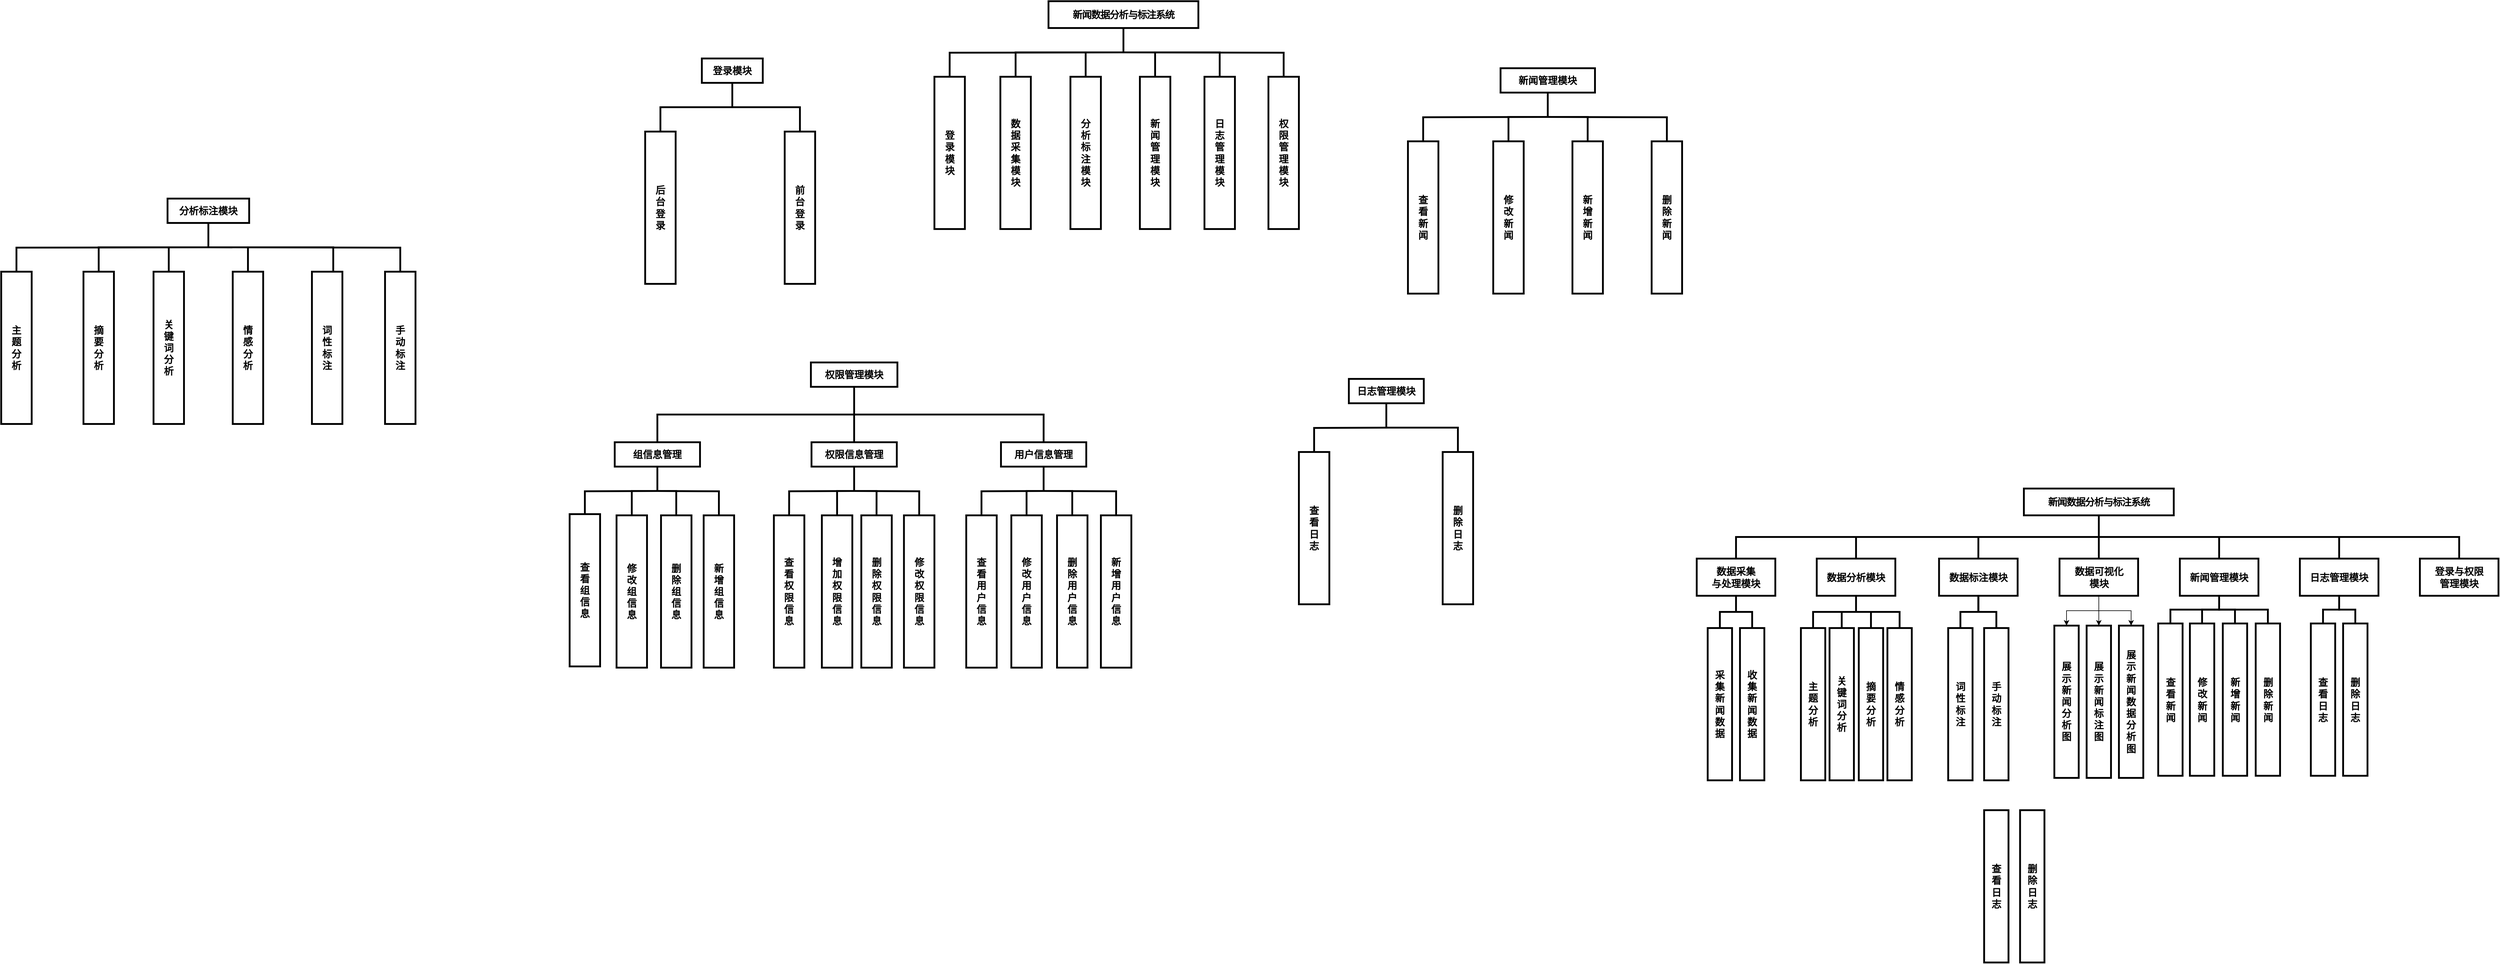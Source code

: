 <mxfile version="26.2.15">
  <diagram name="第 1 页" id="wNZx7SyFyyRfFWTo70jK">
    <mxGraphModel dx="1888" dy="198" grid="0" gridSize="10" guides="1" tooltips="1" connect="1" arrows="1" fold="1" page="0" pageScale="1" pageWidth="827" pageHeight="1169" math="0" shadow="0">
      <root>
        <mxCell id="0" />
        <mxCell id="1" parent="0" />
        <mxCell id="DOAJAbYyy1WLWtL5gkmH-6" style="edgeStyle=orthogonalEdgeStyle;rounded=0;orthogonalLoop=1;jettySize=auto;html=1;entryX=0.5;entryY=0;entryDx=0;entryDy=0;strokeWidth=3;fontSize=16;fontStyle=1;endArrow=none;startFill=0;" parent="1" target="DOAJAbYyy1WLWtL5gkmH-3" edge="1">
          <mxGeometry relative="1" as="geometry">
            <mxPoint x="440" y="250" as="sourcePoint" />
          </mxGeometry>
        </mxCell>
        <mxCell id="DOAJAbYyy1WLWtL5gkmH-7" style="edgeStyle=orthogonalEdgeStyle;rounded=0;orthogonalLoop=1;jettySize=auto;html=1;entryX=0.5;entryY=0;entryDx=0;entryDy=0;strokeWidth=3;fontSize=16;fontStyle=1;endArrow=none;startFill=0;" parent="1" source="DOAJAbYyy1WLWtL5gkmH-1" target="DOAJAbYyy1WLWtL5gkmH-2" edge="1">
          <mxGeometry relative="1" as="geometry" />
        </mxCell>
        <mxCell id="DOAJAbYyy1WLWtL5gkmH-9" style="edgeStyle=orthogonalEdgeStyle;rounded=0;orthogonalLoop=1;jettySize=auto;html=1;entryX=0.5;entryY=0;entryDx=0;entryDy=0;strokeWidth=3;fontSize=16;fontStyle=1;endArrow=none;startFill=0;" parent="1" target="DOAJAbYyy1WLWtL5gkmH-5" edge="1">
          <mxGeometry relative="1" as="geometry">
            <mxPoint x="440" y="250" as="sourcePoint" />
          </mxGeometry>
        </mxCell>
        <mxCell id="2Rs48mxPkC5bB08ID7a5-3" style="edgeStyle=orthogonalEdgeStyle;rounded=0;orthogonalLoop=1;jettySize=auto;html=1;exitX=0.5;exitY=1;exitDx=0;exitDy=0;strokeWidth=3;fontSize=16;fontStyle=1;endArrow=none;startFill=0;" parent="1" source="DOAJAbYyy1WLWtL5gkmH-1" target="2Rs48mxPkC5bB08ID7a5-1" edge="1">
          <mxGeometry relative="1" as="geometry" />
        </mxCell>
        <mxCell id="2Rs48mxPkC5bB08ID7a5-4" style="edgeStyle=orthogonalEdgeStyle;rounded=0;orthogonalLoop=1;jettySize=auto;html=1;entryX=0.5;entryY=0;entryDx=0;entryDy=0;exitX=0.5;exitY=1;exitDx=0;exitDy=0;strokeWidth=3;fontSize=16;fontStyle=1;endArrow=none;startFill=0;" parent="1" source="DOAJAbYyy1WLWtL5gkmH-1" target="DOAJAbYyy1WLWtL5gkmH-4" edge="1">
          <mxGeometry relative="1" as="geometry" />
        </mxCell>
        <mxCell id="2Rs48mxPkC5bB08ID7a5-6" style="edgeStyle=orthogonalEdgeStyle;rounded=0;orthogonalLoop=1;jettySize=auto;html=1;entryX=0.5;entryY=0;entryDx=0;entryDy=0;strokeWidth=3;fontSize=16;fontStyle=1;endArrow=none;startFill=0;" parent="1" source="DOAJAbYyy1WLWtL5gkmH-1" target="2Rs48mxPkC5bB08ID7a5-5" edge="1">
          <mxGeometry relative="1" as="geometry" />
        </mxCell>
        <mxCell id="DOAJAbYyy1WLWtL5gkmH-1" value="&lt;span lang=&quot;ZH-CN&quot; style=&quot;text-align: start; line-height: 24px; font-family: SimHei; letter-spacing: -0.65pt;&quot;&gt;&lt;font&gt;新闻数据分析与标注系统&lt;/font&gt;&lt;/span&gt;&lt;span style=&quot;text-align: start;&quot;&gt;&lt;/span&gt;" style="whiteSpace=wrap;html=1;align=center;strokeWidth=3;fontSize=16;fontStyle=1" parent="1" vertex="1">
          <mxGeometry x="319" y="166" width="246" height="44" as="geometry" />
        </mxCell>
        <mxCell id="DOAJAbYyy1WLWtL5gkmH-2" value="&lt;div&gt;分&lt;/div&gt;&lt;div&gt;析&lt;/div&gt;&lt;div&gt;标&lt;/div&gt;&lt;div&gt;注&lt;/div&gt;&lt;div&gt;模&lt;/div&gt;&lt;div&gt;块&lt;/div&gt;" style="whiteSpace=wrap;html=1;align=center;strokeWidth=3;fontSize=16;fontStyle=1" parent="1" vertex="1">
          <mxGeometry x="355" y="290" width="50" height="250" as="geometry" />
        </mxCell>
        <mxCell id="DOAJAbYyy1WLWtL5gkmH-3" value="&lt;div&gt;&lt;span style=&quot;background-color: transparent; color: light-dark(rgb(0, 0, 0), rgb(255, 255, 255));&quot;&gt;登&lt;/span&gt;&lt;/div&gt;&lt;div&gt;录&lt;/div&gt;&lt;div&gt;&lt;span style=&quot;background-color: transparent; color: light-dark(rgb(0, 0, 0), rgb(255, 255, 255));&quot;&gt;模&lt;/span&gt;&lt;/div&gt;&lt;div&gt;&lt;span style=&quot;background-color: transparent; color: light-dark(rgb(0, 0, 0), rgb(255, 255, 255));&quot;&gt;块&lt;/span&gt;&lt;/div&gt;" style="whiteSpace=wrap;html=1;align=center;strokeWidth=3;fontSize=16;fontStyle=1" parent="1" vertex="1">
          <mxGeometry x="131.75" y="290" width="50" height="250" as="geometry" />
        </mxCell>
        <mxCell id="DOAJAbYyy1WLWtL5gkmH-4" value="日&lt;div&gt;志&lt;/div&gt;&lt;div&gt;管&lt;/div&gt;&lt;div&gt;理&lt;/div&gt;&lt;div&gt;模&lt;/div&gt;&lt;div&gt;块&lt;/div&gt;" style="whiteSpace=wrap;html=1;align=center;strokeWidth=3;fontSize=16;fontStyle=1" parent="1" vertex="1">
          <mxGeometry x="575" y="290" width="50" height="250" as="geometry" />
        </mxCell>
        <mxCell id="DOAJAbYyy1WLWtL5gkmH-5" value="权&lt;div&gt;限&lt;/div&gt;&lt;div&gt;&lt;span style=&quot;background-color: transparent; color: light-dark(rgb(0, 0, 0), rgb(255, 255, 255));&quot;&gt;管&lt;/span&gt;&lt;/div&gt;&lt;div&gt;&lt;span style=&quot;background-color: transparent; color: light-dark(rgb(0, 0, 0), rgb(255, 255, 255));&quot;&gt;理&lt;/span&gt;&lt;/div&gt;&lt;div&gt;&lt;span style=&quot;background-color: transparent; color: light-dark(rgb(0, 0, 0), rgb(255, 255, 255));&quot;&gt;模&lt;/span&gt;&lt;/div&gt;&lt;div&gt;&lt;span style=&quot;background-color: transparent; color: light-dark(rgb(0, 0, 0), rgb(255, 255, 255));&quot;&gt;块&lt;/span&gt;&lt;/div&gt;" style="whiteSpace=wrap;html=1;align=center;strokeWidth=3;fontSize=16;fontStyle=1" parent="1" vertex="1">
          <mxGeometry x="680" y="290" width="50" height="250" as="geometry" />
        </mxCell>
        <mxCell id="DOAJAbYyy1WLWtL5gkmH-11" style="edgeStyle=orthogonalEdgeStyle;rounded=0;orthogonalLoop=1;jettySize=auto;html=1;entryX=0.5;entryY=0;entryDx=0;entryDy=0;strokeWidth=3;fontSize=16;fontStyle=1;endArrow=none;startFill=0;exitX=0.5;exitY=1;exitDx=0;exitDy=0;" parent="1" source="DOAJAbYyy1WLWtL5gkmH-14" target="DOAJAbYyy1WLWtL5gkmH-15" edge="1">
          <mxGeometry relative="1" as="geometry" />
        </mxCell>
        <mxCell id="DOAJAbYyy1WLWtL5gkmH-12" style="edgeStyle=orthogonalEdgeStyle;rounded=0;orthogonalLoop=1;jettySize=auto;html=1;entryX=0.5;entryY=0;entryDx=0;entryDy=0;strokeWidth=3;fontSize=16;fontStyle=1;endArrow=none;startFill=0;exitX=0.5;exitY=1;exitDx=0;exitDy=0;" parent="1" source="DOAJAbYyy1WLWtL5gkmH-14" target="DOAJAbYyy1WLWtL5gkmH-17" edge="1">
          <mxGeometry relative="1" as="geometry" />
        </mxCell>
        <mxCell id="DOAJAbYyy1WLWtL5gkmH-14" value="登录模块" style="whiteSpace=wrap;html=1;align=center;strokeWidth=3;fontSize=16;fontStyle=1" parent="1" vertex="1">
          <mxGeometry x="-250" y="260" width="100" height="40" as="geometry" />
        </mxCell>
        <mxCell id="DOAJAbYyy1WLWtL5gkmH-15" value="&lt;span style=&quot;background-color: transparent; color: light-dark(rgb(0, 0, 0), rgb(255, 255, 255));&quot;&gt;后&lt;/span&gt;&lt;div&gt;&lt;span style=&quot;background-color: transparent; color: light-dark(rgb(0, 0, 0), rgb(255, 255, 255));&quot;&gt;台&lt;/span&gt;&lt;/div&gt;&lt;div&gt;&lt;span style=&quot;background-color: transparent; color: light-dark(rgb(0, 0, 0), rgb(255, 255, 255));&quot;&gt;登&lt;/span&gt;&lt;div&gt;录&lt;/div&gt;&lt;/div&gt;" style="whiteSpace=wrap;html=1;align=center;strokeWidth=3;fontSize=16;fontStyle=1" parent="1" vertex="1">
          <mxGeometry x="-343" y="380" width="50" height="250" as="geometry" />
        </mxCell>
        <mxCell id="DOAJAbYyy1WLWtL5gkmH-17" value="前&lt;div&gt;台&lt;br&gt;&lt;div&gt;登&lt;/div&gt;&lt;div&gt;录&lt;/div&gt;&lt;/div&gt;" style="whiteSpace=wrap;html=1;align=center;strokeWidth=3;fontSize=16;fontStyle=1" parent="1" vertex="1">
          <mxGeometry x="-114" y="380" width="50" height="250" as="geometry" />
        </mxCell>
        <mxCell id="DOAJAbYyy1WLWtL5gkmH-56" style="edgeStyle=orthogonalEdgeStyle;rounded=0;orthogonalLoop=1;jettySize=auto;html=1;entryX=0.5;entryY=0;entryDx=0;entryDy=0;strokeWidth=3;fontSize=16;fontStyle=1;endArrow=none;startFill=0;" parent="1" target="DOAJAbYyy1WLWtL5gkmH-62" edge="1">
          <mxGeometry relative="1" as="geometry">
            <mxPoint x="-323" y="970" as="sourcePoint" />
          </mxGeometry>
        </mxCell>
        <mxCell id="DOAJAbYyy1WLWtL5gkmH-57" style="edgeStyle=orthogonalEdgeStyle;rounded=0;orthogonalLoop=1;jettySize=auto;html=1;entryX=0.5;entryY=0;entryDx=0;entryDy=0;strokeWidth=3;fontSize=16;fontStyle=1;endArrow=none;startFill=0;" parent="1" source="DOAJAbYyy1WLWtL5gkmH-60" target="DOAJAbYyy1WLWtL5gkmH-61" edge="1">
          <mxGeometry relative="1" as="geometry" />
        </mxCell>
        <mxCell id="DOAJAbYyy1WLWtL5gkmH-59" style="edgeStyle=orthogonalEdgeStyle;rounded=0;orthogonalLoop=1;jettySize=auto;html=1;entryX=0.5;entryY=0;entryDx=0;entryDy=0;strokeWidth=3;fontSize=16;fontStyle=1;endArrow=none;startFill=0;" parent="1" target="DOAJAbYyy1WLWtL5gkmH-64" edge="1">
          <mxGeometry relative="1" as="geometry">
            <mxPoint x="-323" y="970" as="sourcePoint" />
          </mxGeometry>
        </mxCell>
        <mxCell id="P7XNdEsVjHA1NqvzfbC5-4" style="edgeStyle=orthogonalEdgeStyle;rounded=0;orthogonalLoop=1;jettySize=auto;html=1;entryX=0.5;entryY=0;entryDx=0;entryDy=0;strokeWidth=3;fontStyle=1;fontSize=16;endArrow=none;startFill=0;" parent="1" source="DOAJAbYyy1WLWtL5gkmH-60" target="P7XNdEsVjHA1NqvzfbC5-3" edge="1">
          <mxGeometry relative="1" as="geometry" />
        </mxCell>
        <mxCell id="DOAJAbYyy1WLWtL5gkmH-60" value="组信息管理" style="whiteSpace=wrap;html=1;align=center;strokeWidth=3;fontSize=16;fontStyle=1" parent="1" vertex="1">
          <mxGeometry x="-393" y="890" width="140" height="40" as="geometry" />
        </mxCell>
        <mxCell id="DOAJAbYyy1WLWtL5gkmH-61" value="修&lt;div&gt;改&lt;/div&gt;&lt;div&gt;组&lt;/div&gt;&lt;div&gt;信&lt;/div&gt;&lt;div&gt;息&lt;/div&gt;" style="whiteSpace=wrap;html=1;align=center;strokeWidth=3;fontSize=16;fontStyle=1" parent="1" vertex="1">
          <mxGeometry x="-390" y="1010" width="50" height="250" as="geometry" />
        </mxCell>
        <mxCell id="DOAJAbYyy1WLWtL5gkmH-62" value="&lt;div&gt;查&lt;/div&gt;&lt;div&gt;看&lt;/div&gt;&lt;div&gt;组&lt;/div&gt;&lt;div&gt;信&lt;/div&gt;&lt;div&gt;息&lt;/div&gt;" style="whiteSpace=wrap;html=1;align=center;strokeWidth=3;fontSize=16;fontStyle=1" parent="1" vertex="1">
          <mxGeometry x="-467" y="1008" width="50" height="250" as="geometry" />
        </mxCell>
        <mxCell id="DOAJAbYyy1WLWtL5gkmH-64" value="&lt;span style=&quot;background-color: transparent; color: light-dark(rgb(0, 0, 0), rgb(255, 255, 255));&quot;&gt;新&lt;/span&gt;&lt;div&gt;&lt;span style=&quot;background-color: transparent; color: light-dark(rgb(0, 0, 0), rgb(255, 255, 255));&quot;&gt;增&lt;/span&gt;&lt;/div&gt;&lt;div&gt;&lt;span style=&quot;background-color: transparent; color: light-dark(rgb(0, 0, 0), rgb(255, 255, 255));&quot;&gt;组&lt;/span&gt;&lt;/div&gt;&lt;div&gt;&lt;span style=&quot;background-color: transparent; color: light-dark(rgb(0, 0, 0), rgb(255, 255, 255));&quot;&gt;信&lt;/span&gt;&lt;/div&gt;&lt;div&gt;&lt;span style=&quot;background-color: transparent; color: light-dark(rgb(0, 0, 0), rgb(255, 255, 255));&quot;&gt;息&lt;/span&gt;&lt;/div&gt;" style="whiteSpace=wrap;html=1;align=center;strokeWidth=3;fontSize=16;fontStyle=1" parent="1" vertex="1">
          <mxGeometry x="-247" y="1010" width="50" height="250" as="geometry" />
        </mxCell>
        <mxCell id="DOAJAbYyy1WLWtL5gkmH-65" style="edgeStyle=orthogonalEdgeStyle;rounded=0;orthogonalLoop=1;jettySize=auto;html=1;entryX=0.5;entryY=0;entryDx=0;entryDy=0;strokeWidth=3;fontSize=16;fontStyle=1;endArrow=none;startFill=0;" parent="1" target="DOAJAbYyy1WLWtL5gkmH-71" edge="1">
          <mxGeometry relative="1" as="geometry">
            <mxPoint x="311" y="970" as="sourcePoint" />
          </mxGeometry>
        </mxCell>
        <mxCell id="DOAJAbYyy1WLWtL5gkmH-66" style="edgeStyle=orthogonalEdgeStyle;rounded=0;orthogonalLoop=1;jettySize=auto;html=1;entryX=0.5;entryY=0;entryDx=0;entryDy=0;strokeWidth=3;fontSize=16;fontStyle=1;endArrow=none;startFill=0;" parent="1" source="DOAJAbYyy1WLWtL5gkmH-69" target="DOAJAbYyy1WLWtL5gkmH-70" edge="1">
          <mxGeometry relative="1" as="geometry" />
        </mxCell>
        <mxCell id="DOAJAbYyy1WLWtL5gkmH-68" style="edgeStyle=orthogonalEdgeStyle;rounded=0;orthogonalLoop=1;jettySize=auto;html=1;entryX=0.5;entryY=0;entryDx=0;entryDy=0;strokeWidth=3;fontSize=16;fontStyle=1;endArrow=none;startFill=0;" parent="1" target="DOAJAbYyy1WLWtL5gkmH-73" edge="1">
          <mxGeometry relative="1" as="geometry">
            <mxPoint x="311" y="970" as="sourcePoint" />
          </mxGeometry>
        </mxCell>
        <mxCell id="P7XNdEsVjHA1NqvzfbC5-6" style="edgeStyle=orthogonalEdgeStyle;rounded=0;orthogonalLoop=1;jettySize=auto;html=1;entryX=0.5;entryY=0;entryDx=0;entryDy=0;strokeWidth=3;fontStyle=1;fontSize=16;endArrow=none;startFill=0;" parent="1" source="DOAJAbYyy1WLWtL5gkmH-69" target="P7XNdEsVjHA1NqvzfbC5-5" edge="1">
          <mxGeometry relative="1" as="geometry" />
        </mxCell>
        <mxCell id="DOAJAbYyy1WLWtL5gkmH-69" value="用户信息管理" style="whiteSpace=wrap;html=1;align=center;strokeWidth=3;fontSize=16;fontStyle=1" parent="1" vertex="1">
          <mxGeometry x="241" y="890" width="140" height="40" as="geometry" />
        </mxCell>
        <mxCell id="DOAJAbYyy1WLWtL5gkmH-70" value="修&lt;div&gt;改&lt;/div&gt;&lt;div&gt;用&lt;/div&gt;&lt;div&gt;户&lt;/div&gt;&lt;div&gt;信&lt;/div&gt;&lt;div&gt;息&lt;/div&gt;" style="whiteSpace=wrap;html=1;align=center;strokeWidth=3;fontSize=16;fontStyle=1" parent="1" vertex="1">
          <mxGeometry x="258" y="1010" width="50" height="250" as="geometry" />
        </mxCell>
        <mxCell id="DOAJAbYyy1WLWtL5gkmH-71" value="&lt;div&gt;查&lt;/div&gt;&lt;div&gt;看&lt;/div&gt;&lt;div&gt;用&lt;/div&gt;&lt;div&gt;户&lt;/div&gt;&lt;div&gt;信&lt;/div&gt;&lt;div&gt;息&lt;/div&gt;" style="whiteSpace=wrap;html=1;align=center;strokeWidth=3;fontSize=16;fontStyle=1" parent="1" vertex="1">
          <mxGeometry x="184" y="1010" width="50" height="250" as="geometry" />
        </mxCell>
        <mxCell id="DOAJAbYyy1WLWtL5gkmH-73" value="&lt;span style=&quot;background-color: transparent; color: light-dark(rgb(0, 0, 0), rgb(255, 255, 255));&quot;&gt;新&lt;/span&gt;&lt;div&gt;&lt;span style=&quot;background-color: transparent; color: light-dark(rgb(0, 0, 0), rgb(255, 255, 255));&quot;&gt;增&lt;/span&gt;&lt;/div&gt;&lt;div&gt;&lt;span style=&quot;background-color: transparent; color: light-dark(rgb(0, 0, 0), rgb(255, 255, 255));&quot;&gt;用&lt;/span&gt;&lt;div&gt;户&lt;/div&gt;&lt;/div&gt;&lt;div&gt;信&lt;/div&gt;&lt;div&gt;息&lt;/div&gt;" style="whiteSpace=wrap;html=1;align=center;strokeWidth=3;fontSize=16;fontStyle=1" parent="1" vertex="1">
          <mxGeometry x="405" y="1010" width="50" height="250" as="geometry" />
        </mxCell>
        <mxCell id="DOAJAbYyy1WLWtL5gkmH-74" style="edgeStyle=orthogonalEdgeStyle;rounded=0;orthogonalLoop=1;jettySize=auto;html=1;entryX=0.5;entryY=0;entryDx=0;entryDy=0;strokeWidth=3;fontSize=16;fontStyle=1;endArrow=none;startFill=0;" parent="1" target="DOAJAbYyy1WLWtL5gkmH-80" edge="1">
          <mxGeometry relative="1" as="geometry">
            <mxPoint x="1.75" y="970" as="sourcePoint" />
          </mxGeometry>
        </mxCell>
        <mxCell id="DOAJAbYyy1WLWtL5gkmH-76" style="edgeStyle=orthogonalEdgeStyle;rounded=0;orthogonalLoop=1;jettySize=auto;html=1;entryX=0.5;entryY=0;entryDx=0;entryDy=0;strokeWidth=3;fontSize=16;fontStyle=1;endArrow=none;startFill=0;" parent="1" source="DOAJAbYyy1WLWtL5gkmH-78" target="DOAJAbYyy1WLWtL5gkmH-81" edge="1">
          <mxGeometry relative="1" as="geometry" />
        </mxCell>
        <mxCell id="DOAJAbYyy1WLWtL5gkmH-77" style="edgeStyle=orthogonalEdgeStyle;rounded=0;orthogonalLoop=1;jettySize=auto;html=1;entryX=0.5;entryY=0;entryDx=0;entryDy=0;strokeWidth=3;fontSize=16;fontStyle=1;endArrow=none;startFill=0;" parent="1" target="DOAJAbYyy1WLWtL5gkmH-82" edge="1">
          <mxGeometry relative="1" as="geometry">
            <mxPoint x="1.75" y="970" as="sourcePoint" />
          </mxGeometry>
        </mxCell>
        <mxCell id="P7XNdEsVjHA1NqvzfbC5-10" style="edgeStyle=orthogonalEdgeStyle;rounded=0;orthogonalLoop=1;jettySize=auto;html=1;strokeWidth=3;fontStyle=1;fontSize=16;endArrow=none;startFill=0;" parent="1" source="DOAJAbYyy1WLWtL5gkmH-78" target="P7XNdEsVjHA1NqvzfbC5-8" edge="1">
          <mxGeometry relative="1" as="geometry" />
        </mxCell>
        <mxCell id="DOAJAbYyy1WLWtL5gkmH-78" value="权限信息管理" style="whiteSpace=wrap;html=1;align=center;strokeWidth=3;fontSize=16;fontStyle=1" parent="1" vertex="1">
          <mxGeometry x="-70" y="890" width="140" height="40" as="geometry" />
        </mxCell>
        <mxCell id="DOAJAbYyy1WLWtL5gkmH-80" value="&lt;div&gt;查&lt;/div&gt;&lt;div&gt;看&lt;/div&gt;&lt;div&gt;权&lt;/div&gt;&lt;div&gt;限&lt;/div&gt;&lt;div&gt;信&lt;/div&gt;&lt;div&gt;息&lt;/div&gt;" style="whiteSpace=wrap;html=1;align=center;strokeWidth=3;fontSize=16;fontStyle=1" parent="1" vertex="1">
          <mxGeometry x="-131.75" y="1010" width="50" height="250" as="geometry" />
        </mxCell>
        <mxCell id="DOAJAbYyy1WLWtL5gkmH-81" value="删&lt;div&gt;除&lt;/div&gt;&lt;div&gt;权&lt;/div&gt;&lt;div&gt;限&lt;/div&gt;&lt;div&gt;信&lt;/div&gt;&lt;div&gt;息&lt;/div&gt;" style="whiteSpace=wrap;html=1;align=center;strokeWidth=3;fontSize=16;fontStyle=1" parent="1" vertex="1">
          <mxGeometry x="11.75" y="1010" width="50" height="250" as="geometry" />
        </mxCell>
        <mxCell id="DOAJAbYyy1WLWtL5gkmH-82" value="修&lt;div&gt;改&lt;/div&gt;&lt;div&gt;权&lt;/div&gt;&lt;div&gt;限&lt;/div&gt;&lt;div&gt;信&lt;/div&gt;&lt;div&gt;息&lt;/div&gt;" style="whiteSpace=wrap;html=1;align=center;strokeWidth=3;fontSize=16;fontStyle=1" parent="1" vertex="1">
          <mxGeometry x="81.75" y="1010" width="50" height="250" as="geometry" />
        </mxCell>
        <mxCell id="DOAJAbYyy1WLWtL5gkmH-84" style="edgeStyle=orthogonalEdgeStyle;rounded=0;orthogonalLoop=1;jettySize=auto;html=1;entryX=0.5;entryY=0;entryDx=0;entryDy=0;exitX=0.5;exitY=1;exitDx=0;exitDy=0;strokeWidth=3;fontSize=16;fontStyle=1;endArrow=none;startFill=0;" parent="1" source="DOAJAbYyy1WLWtL5gkmH-83" target="DOAJAbYyy1WLWtL5gkmH-60" edge="1">
          <mxGeometry relative="1" as="geometry" />
        </mxCell>
        <mxCell id="DOAJAbYyy1WLWtL5gkmH-85" style="edgeStyle=orthogonalEdgeStyle;rounded=0;orthogonalLoop=1;jettySize=auto;html=1;exitX=0.5;exitY=1;exitDx=0;exitDy=0;strokeWidth=3;fontSize=16;fontStyle=1;endArrow=none;startFill=0;" parent="1" source="DOAJAbYyy1WLWtL5gkmH-83" target="DOAJAbYyy1WLWtL5gkmH-69" edge="1">
          <mxGeometry relative="1" as="geometry" />
        </mxCell>
        <mxCell id="DOAJAbYyy1WLWtL5gkmH-87" style="rounded=0;orthogonalLoop=1;jettySize=auto;html=1;entryX=0.5;entryY=0;entryDx=0;entryDy=0;strokeWidth=3;fontSize=16;fontStyle=1;endArrow=none;startFill=0;" parent="1" source="DOAJAbYyy1WLWtL5gkmH-83" target="DOAJAbYyy1WLWtL5gkmH-78" edge="1">
          <mxGeometry relative="1" as="geometry" />
        </mxCell>
        <mxCell id="DOAJAbYyy1WLWtL5gkmH-83" value="权限管理模块" style="whiteSpace=wrap;html=1;align=center;strokeWidth=3;fontSize=16;fontStyle=1" parent="1" vertex="1">
          <mxGeometry x="-71" y="759" width="142" height="40" as="geometry" />
        </mxCell>
        <mxCell id="DOAJAbYyy1WLWtL5gkmH-88" style="edgeStyle=orthogonalEdgeStyle;rounded=0;orthogonalLoop=1;jettySize=auto;html=1;entryX=0.5;entryY=0;entryDx=0;entryDy=0;strokeWidth=3;fontSize=16;fontStyle=1;endArrow=none;endFill=1;startFill=0;" parent="1" target="DOAJAbYyy1WLWtL5gkmH-94" edge="1">
          <mxGeometry relative="1" as="geometry">
            <mxPoint x="880" y="866" as="sourcePoint" />
          </mxGeometry>
        </mxCell>
        <mxCell id="DOAJAbYyy1WLWtL5gkmH-89" style="edgeStyle=orthogonalEdgeStyle;rounded=0;orthogonalLoop=1;jettySize=auto;html=1;entryX=0.5;entryY=0;entryDx=0;entryDy=0;exitX=0.5;exitY=1;exitDx=0;exitDy=0;strokeWidth=3;fontSize=16;fontStyle=1;endArrow=none;startFill=0;" parent="1" source="DOAJAbYyy1WLWtL5gkmH-92" target="DOAJAbYyy1WLWtL5gkmH-93" edge="1">
          <mxGeometry relative="1" as="geometry" />
        </mxCell>
        <mxCell id="DOAJAbYyy1WLWtL5gkmH-92" value="日志管理模块" style="whiteSpace=wrap;html=1;align=center;strokeWidth=3;fontSize=16;fontStyle=1" parent="1" vertex="1">
          <mxGeometry x="812" y="786" width="123" height="40" as="geometry" />
        </mxCell>
        <mxCell id="DOAJAbYyy1WLWtL5gkmH-93" value="删&lt;div&gt;除&lt;/div&gt;&lt;div&gt;日&lt;/div&gt;&lt;div&gt;志&lt;/div&gt;" style="whiteSpace=wrap;html=1;align=center;strokeWidth=3;fontSize=16;fontStyle=1" parent="1" vertex="1">
          <mxGeometry x="966" y="906" width="50" height="250" as="geometry" />
        </mxCell>
        <mxCell id="DOAJAbYyy1WLWtL5gkmH-94" value="&lt;div&gt;查&lt;/div&gt;&lt;div&gt;看&lt;/div&gt;&lt;div&gt;日&lt;/div&gt;&lt;div&gt;志&lt;/div&gt;" style="whiteSpace=wrap;html=1;align=center;strokeWidth=3;fontSize=16;fontStyle=1" parent="1" vertex="1">
          <mxGeometry x="730" y="906" width="50" height="250" as="geometry" />
        </mxCell>
        <mxCell id="DOAJAbYyy1WLWtL5gkmH-97" style="edgeStyle=orthogonalEdgeStyle;rounded=0;orthogonalLoop=1;jettySize=auto;html=1;entryX=0.5;entryY=0;entryDx=0;entryDy=0;strokeWidth=3;fontSize=16;fontStyle=1;endArrow=none;startFill=0;" parent="1" target="DOAJAbYyy1WLWtL5gkmH-103" edge="1">
          <mxGeometry relative="1" as="geometry">
            <mxPoint x="1139" y="356" as="sourcePoint" />
          </mxGeometry>
        </mxCell>
        <mxCell id="DOAJAbYyy1WLWtL5gkmH-98" style="edgeStyle=orthogonalEdgeStyle;rounded=0;orthogonalLoop=1;jettySize=auto;html=1;entryX=0.5;entryY=0;entryDx=0;entryDy=0;strokeWidth=3;fontSize=16;fontStyle=1;endArrow=none;startFill=0;" parent="1" source="DOAJAbYyy1WLWtL5gkmH-101" target="DOAJAbYyy1WLWtL5gkmH-102" edge="1">
          <mxGeometry relative="1" as="geometry" />
        </mxCell>
        <mxCell id="DOAJAbYyy1WLWtL5gkmH-99" style="edgeStyle=orthogonalEdgeStyle;rounded=0;orthogonalLoop=1;jettySize=auto;html=1;entryX=0.5;entryY=0;entryDx=0;entryDy=0;strokeWidth=3;fontSize=16;fontStyle=1;endArrow=none;startFill=0;" parent="1" source="DOAJAbYyy1WLWtL5gkmH-101" target="DOAJAbYyy1WLWtL5gkmH-104" edge="1">
          <mxGeometry relative="1" as="geometry" />
        </mxCell>
        <mxCell id="DOAJAbYyy1WLWtL5gkmH-100" style="edgeStyle=orthogonalEdgeStyle;rounded=0;orthogonalLoop=1;jettySize=auto;html=1;entryX=0.5;entryY=0;entryDx=0;entryDy=0;strokeWidth=3;fontSize=16;fontStyle=1;endArrow=none;startFill=0;" parent="1" target="DOAJAbYyy1WLWtL5gkmH-105" edge="1">
          <mxGeometry relative="1" as="geometry">
            <mxPoint x="1139" y="356" as="sourcePoint" />
          </mxGeometry>
        </mxCell>
        <mxCell id="DOAJAbYyy1WLWtL5gkmH-101" value="新闻管理模块" style="whiteSpace=wrap;html=1;align=center;strokeWidth=3;fontSize=16;fontStyle=1" parent="1" vertex="1">
          <mxGeometry x="1061" y="276" width="155" height="40" as="geometry" />
        </mxCell>
        <mxCell id="DOAJAbYyy1WLWtL5gkmH-102" value="修&lt;div&gt;改&lt;/div&gt;&lt;div&gt;新&lt;/div&gt;&lt;div&gt;闻&lt;/div&gt;" style="whiteSpace=wrap;html=1;align=center;strokeWidth=3;fontSize=16;fontStyle=1" parent="1" vertex="1">
          <mxGeometry x="1049" y="396" width="50" height="250" as="geometry" />
        </mxCell>
        <mxCell id="DOAJAbYyy1WLWtL5gkmH-103" value="&lt;div&gt;查&lt;/div&gt;&lt;div&gt;看&lt;/div&gt;&lt;div&gt;新&lt;/div&gt;&lt;div&gt;闻&lt;/div&gt;" style="whiteSpace=wrap;html=1;align=center;strokeWidth=3;fontSize=16;fontStyle=1" parent="1" vertex="1">
          <mxGeometry x="909" y="396" width="50" height="250" as="geometry" />
        </mxCell>
        <mxCell id="DOAJAbYyy1WLWtL5gkmH-104" value="新&lt;div&gt;增&lt;/div&gt;&lt;div&gt;新&lt;/div&gt;&lt;div&gt;闻&lt;/div&gt;" style="whiteSpace=wrap;html=1;align=center;strokeWidth=3;fontSize=16;fontStyle=1" parent="1" vertex="1">
          <mxGeometry x="1179" y="396" width="50" height="250" as="geometry" />
        </mxCell>
        <mxCell id="DOAJAbYyy1WLWtL5gkmH-105" value="删&lt;div&gt;除&lt;/div&gt;&lt;div&gt;新&lt;/div&gt;&lt;div&gt;闻&lt;/div&gt;" style="whiteSpace=wrap;html=1;align=center;strokeWidth=3;fontSize=16;fontStyle=1" parent="1" vertex="1">
          <mxGeometry x="1309" y="396" width="50" height="250" as="geometry" />
        </mxCell>
        <mxCell id="tvbMSQ5SA4LCNX8znJJP-1" style="edgeStyle=orthogonalEdgeStyle;rounded=0;orthogonalLoop=1;jettySize=auto;html=1;entryX=0.5;entryY=0;entryDx=0;entryDy=0;fontSize=16;fontStyle=1;strokeWidth=3;endArrow=none;startFill=0;" parent="1" target="tvbMSQ5SA4LCNX8znJJP-7" edge="1">
          <mxGeometry relative="1" as="geometry">
            <mxPoint x="-1060" y="570" as="sourcePoint" />
          </mxGeometry>
        </mxCell>
        <mxCell id="tvbMSQ5SA4LCNX8znJJP-2" style="edgeStyle=orthogonalEdgeStyle;rounded=0;orthogonalLoop=1;jettySize=auto;html=1;entryX=0.5;entryY=0;entryDx=0;entryDy=0;fontSize=16;fontStyle=1;strokeWidth=3;endArrow=none;startFill=0;" parent="1" source="tvbMSQ5SA4LCNX8znJJP-5" target="tvbMSQ5SA4LCNX8znJJP-6" edge="1">
          <mxGeometry relative="1" as="geometry" />
        </mxCell>
        <mxCell id="tvbMSQ5SA4LCNX8znJJP-3" style="edgeStyle=orthogonalEdgeStyle;rounded=0;orthogonalLoop=1;jettySize=auto;html=1;entryX=0.5;entryY=0;entryDx=0;entryDy=0;fontSize=16;fontStyle=1;strokeWidth=3;endArrow=none;startFill=0;" parent="1" source="tvbMSQ5SA4LCNX8znJJP-5" target="tvbMSQ5SA4LCNX8znJJP-8" edge="1">
          <mxGeometry relative="1" as="geometry" />
        </mxCell>
        <mxCell id="tvbMSQ5SA4LCNX8znJJP-4" style="edgeStyle=orthogonalEdgeStyle;rounded=0;orthogonalLoop=1;jettySize=auto;html=1;entryX=0.5;entryY=0;entryDx=0;entryDy=0;fontSize=16;fontStyle=1;strokeWidth=3;endArrow=none;startFill=0;" parent="1" target="tvbMSQ5SA4LCNX8znJJP-9" edge="1">
          <mxGeometry relative="1" as="geometry">
            <mxPoint x="-1060" y="570" as="sourcePoint" />
          </mxGeometry>
        </mxCell>
        <mxCell id="tvbMSQ5SA4LCNX8znJJP-12" style="edgeStyle=orthogonalEdgeStyle;rounded=0;orthogonalLoop=1;jettySize=auto;html=1;entryX=0.5;entryY=0;entryDx=0;entryDy=0;fontSize=16;fontStyle=1;strokeWidth=3;endArrow=none;startFill=0;" parent="1" source="tvbMSQ5SA4LCNX8znJJP-5" target="tvbMSQ5SA4LCNX8znJJP-10" edge="1">
          <mxGeometry relative="1" as="geometry">
            <Array as="points">
              <mxPoint x="-1060" y="570" />
              <mxPoint x="-1240" y="570" />
            </Array>
          </mxGeometry>
        </mxCell>
        <mxCell id="tvbMSQ5SA4LCNX8znJJP-13" style="edgeStyle=orthogonalEdgeStyle;rounded=0;orthogonalLoop=1;jettySize=auto;html=1;fontSize=16;fontStyle=1;strokeWidth=3;endArrow=none;startFill=0;" parent="1" source="tvbMSQ5SA4LCNX8znJJP-5" target="tvbMSQ5SA4LCNX8znJJP-11" edge="1">
          <mxGeometry relative="1" as="geometry">
            <Array as="points">
              <mxPoint x="-1060" y="570" />
              <mxPoint x="-855" y="570" />
            </Array>
          </mxGeometry>
        </mxCell>
        <mxCell id="tvbMSQ5SA4LCNX8znJJP-5" value="分析标注模块" style="whiteSpace=wrap;html=1;align=center;fontSize=16;fontStyle=1;strokeWidth=3;" parent="1" vertex="1">
          <mxGeometry x="-1127" y="490" width="134" height="40" as="geometry" />
        </mxCell>
        <mxCell id="tvbMSQ5SA4LCNX8znJJP-6" value="关&lt;div&gt;键&lt;/div&gt;&lt;div&gt;词&lt;/div&gt;&lt;div&gt;&lt;span style=&quot;background-color: transparent; color: light-dark(rgb(0, 0, 0), rgb(255, 255, 255));&quot;&gt;分&lt;/span&gt;&lt;/div&gt;&lt;div&gt;&lt;span style=&quot;background-color: transparent; color: light-dark(rgb(0, 0, 0), rgb(255, 255, 255));&quot;&gt;析&lt;/span&gt;&lt;/div&gt;" style="whiteSpace=wrap;html=1;align=center;fontSize=16;fontStyle=1;strokeWidth=3;" parent="1" vertex="1">
          <mxGeometry x="-1150" y="610" width="50" height="250" as="geometry" />
        </mxCell>
        <mxCell id="tvbMSQ5SA4LCNX8znJJP-7" value="&lt;div&gt;主&lt;/div&gt;&lt;div&gt;题&lt;/div&gt;&lt;div&gt;分&lt;/div&gt;&lt;div&gt;析&lt;/div&gt;" style="whiteSpace=wrap;html=1;align=center;fontSize=16;fontStyle=1;strokeWidth=3;" parent="1" vertex="1">
          <mxGeometry x="-1400" y="610" width="50" height="250" as="geometry" />
        </mxCell>
        <mxCell id="tvbMSQ5SA4LCNX8znJJP-8" value="情&lt;div&gt;感&lt;/div&gt;&lt;div&gt;分&lt;/div&gt;&lt;div&gt;析&lt;/div&gt;" style="whiteSpace=wrap;html=1;align=center;fontSize=16;fontStyle=1;strokeWidth=3;" parent="1" vertex="1">
          <mxGeometry x="-1020" y="610" width="50" height="250" as="geometry" />
        </mxCell>
        <mxCell id="tvbMSQ5SA4LCNX8znJJP-9" value="手&lt;div&gt;动&lt;/div&gt;&lt;div&gt;标&lt;/div&gt;&lt;div&gt;注&lt;/div&gt;" style="whiteSpace=wrap;html=1;align=center;fontSize=16;fontStyle=1;strokeWidth=3;" parent="1" vertex="1">
          <mxGeometry x="-770" y="610" width="50" height="250" as="geometry" />
        </mxCell>
        <mxCell id="tvbMSQ5SA4LCNX8znJJP-10" value="摘&lt;div&gt;要&lt;/div&gt;&lt;div&gt;分&lt;/div&gt;&lt;div&gt;析&lt;/div&gt;" style="whiteSpace=wrap;html=1;align=center;fontSize=16;fontStyle=1;strokeWidth=3;" parent="1" vertex="1">
          <mxGeometry x="-1265" y="610" width="50" height="250" as="geometry" />
        </mxCell>
        <mxCell id="tvbMSQ5SA4LCNX8znJJP-11" value="词&lt;div&gt;性&lt;/div&gt;&lt;div&gt;标&lt;/div&gt;&lt;div&gt;注&lt;/div&gt;" style="whiteSpace=wrap;html=1;align=center;fontSize=16;fontStyle=1;strokeWidth=3;" parent="1" vertex="1">
          <mxGeometry x="-890" y="610" width="50" height="250" as="geometry" />
        </mxCell>
        <mxCell id="2Rs48mxPkC5bB08ID7a5-1" value="&lt;div&gt;数&lt;/div&gt;&lt;div&gt;据&lt;/div&gt;&lt;div&gt;采&lt;/div&gt;&lt;div&gt;集&lt;/div&gt;&lt;div&gt;模&lt;/div&gt;&lt;div&gt;块&lt;/div&gt;" style="whiteSpace=wrap;html=1;align=center;strokeWidth=3;fontSize=16;fontStyle=1" parent="1" vertex="1">
          <mxGeometry x="240" y="290" width="50" height="250" as="geometry" />
        </mxCell>
        <mxCell id="2Rs48mxPkC5bB08ID7a5-5" value="&lt;div&gt;新&lt;div&gt;闻&lt;/div&gt;&lt;div&gt;管&lt;/div&gt;&lt;div&gt;理&lt;/div&gt;&lt;div&gt;模&lt;/div&gt;&lt;div&gt;块&lt;/div&gt;&lt;/div&gt;" style="whiteSpace=wrap;html=1;align=center;strokeWidth=3;fontSize=16;fontStyle=1" parent="1" vertex="1">
          <mxGeometry x="469" y="290" width="50" height="250" as="geometry" />
        </mxCell>
        <mxCell id="P7XNdEsVjHA1NqvzfbC5-3" value="删&lt;div&gt;除&lt;/div&gt;&lt;div&gt;&lt;span style=&quot;background-color: transparent; color: light-dark(rgb(0, 0, 0), rgb(255, 255, 255));&quot;&gt;组&lt;/span&gt;&lt;/div&gt;&lt;div&gt;&lt;span style=&quot;background-color: transparent; color: light-dark(rgb(0, 0, 0), rgb(255, 255, 255));&quot;&gt;信&lt;/span&gt;&lt;/div&gt;&lt;div&gt;&lt;span style=&quot;background-color: transparent; color: light-dark(rgb(0, 0, 0), rgb(255, 255, 255));&quot;&gt;息&lt;/span&gt;&lt;/div&gt;" style="whiteSpace=wrap;html=1;align=center;strokeWidth=3;fontSize=16;fontStyle=1" parent="1" vertex="1">
          <mxGeometry x="-317" y="1010" width="50" height="250" as="geometry" />
        </mxCell>
        <mxCell id="P7XNdEsVjHA1NqvzfbC5-5" value="删&lt;div&gt;除&lt;/div&gt;&lt;div&gt;&lt;span style=&quot;background-color: transparent; color: light-dark(rgb(0, 0, 0), rgb(255, 255, 255));&quot;&gt;用&lt;/span&gt;&lt;/div&gt;&lt;div&gt;&lt;span style=&quot;background-color: transparent; color: light-dark(rgb(0, 0, 0), rgb(255, 255, 255));&quot;&gt;户&lt;/span&gt;&lt;/div&gt;&lt;div&gt;&lt;span style=&quot;background-color: transparent; color: light-dark(rgb(0, 0, 0), rgb(255, 255, 255));&quot;&gt;信&lt;/span&gt;&lt;/div&gt;&lt;div&gt;&lt;span style=&quot;background-color: transparent; color: light-dark(rgb(0, 0, 0), rgb(255, 255, 255));&quot;&gt;息&lt;/span&gt;&lt;/div&gt;" style="whiteSpace=wrap;html=1;align=center;strokeWidth=3;fontSize=16;fontStyle=1" parent="1" vertex="1">
          <mxGeometry x="333" y="1010" width="50" height="250" as="geometry" />
        </mxCell>
        <mxCell id="P7XNdEsVjHA1NqvzfbC5-8" value="增&lt;div&gt;加&lt;/div&gt;&lt;div&gt;权&lt;/div&gt;&lt;div&gt;限&lt;/div&gt;&lt;div&gt;信&lt;/div&gt;&lt;div&gt;息&lt;/div&gt;" style="whiteSpace=wrap;html=1;align=center;strokeWidth=3;fontSize=16;fontStyle=1" parent="1" vertex="1">
          <mxGeometry x="-53" y="1010" width="50" height="250" as="geometry" />
        </mxCell>
        <mxCell id="D7hW578WMLDIl4Pt2IJL-63" style="edgeStyle=orthogonalEdgeStyle;rounded=0;orthogonalLoop=1;jettySize=auto;html=1;entryX=0.5;entryY=0;entryDx=0;entryDy=0;exitX=0.5;exitY=1;exitDx=0;exitDy=0;strokeWidth=3;endArrow=none;startFill=0;" edge="1" parent="1" source="D7hW578WMLDIl4Pt2IJL-7" target="D7hW578WMLDIl4Pt2IJL-9">
          <mxGeometry relative="1" as="geometry" />
        </mxCell>
        <mxCell id="D7hW578WMLDIl4Pt2IJL-64" style="edgeStyle=orthogonalEdgeStyle;rounded=0;orthogonalLoop=1;jettySize=auto;html=1;entryX=0.5;entryY=0;entryDx=0;entryDy=0;exitX=0.5;exitY=1;exitDx=0;exitDy=0;strokeWidth=3;endArrow=none;startFill=0;" edge="1" parent="1" source="D7hW578WMLDIl4Pt2IJL-7" target="D7hW578WMLDIl4Pt2IJL-12">
          <mxGeometry relative="1" as="geometry" />
        </mxCell>
        <mxCell id="D7hW578WMLDIl4Pt2IJL-65" style="edgeStyle=orthogonalEdgeStyle;rounded=0;orthogonalLoop=1;jettySize=auto;html=1;entryX=0.5;entryY=0;entryDx=0;entryDy=0;exitX=0.5;exitY=1;exitDx=0;exitDy=0;strokeWidth=3;endArrow=none;startFill=0;" edge="1" parent="1" source="D7hW578WMLDIl4Pt2IJL-7" target="D7hW578WMLDIl4Pt2IJL-8">
          <mxGeometry relative="1" as="geometry" />
        </mxCell>
        <mxCell id="D7hW578WMLDIl4Pt2IJL-66" style="edgeStyle=orthogonalEdgeStyle;rounded=0;orthogonalLoop=1;jettySize=auto;html=1;strokeWidth=3;endArrow=none;startFill=0;" edge="1" parent="1" source="D7hW578WMLDIl4Pt2IJL-7" target="D7hW578WMLDIl4Pt2IJL-14">
          <mxGeometry relative="1" as="geometry" />
        </mxCell>
        <mxCell id="D7hW578WMLDIl4Pt2IJL-67" style="edgeStyle=orthogonalEdgeStyle;rounded=0;orthogonalLoop=1;jettySize=auto;html=1;entryX=0.5;entryY=0;entryDx=0;entryDy=0;exitX=0.5;exitY=1;exitDx=0;exitDy=0;strokeWidth=3;endArrow=none;startFill=0;" edge="1" parent="1" source="D7hW578WMLDIl4Pt2IJL-7" target="D7hW578WMLDIl4Pt2IJL-13">
          <mxGeometry relative="1" as="geometry" />
        </mxCell>
        <mxCell id="D7hW578WMLDIl4Pt2IJL-68" style="edgeStyle=orthogonalEdgeStyle;rounded=0;orthogonalLoop=1;jettySize=auto;html=1;entryX=0.5;entryY=0;entryDx=0;entryDy=0;exitX=0.5;exitY=1;exitDx=0;exitDy=0;strokeWidth=3;endArrow=none;startFill=0;" edge="1" parent="1" source="D7hW578WMLDIl4Pt2IJL-7" target="D7hW578WMLDIl4Pt2IJL-11">
          <mxGeometry relative="1" as="geometry" />
        </mxCell>
        <mxCell id="D7hW578WMLDIl4Pt2IJL-69" style="edgeStyle=orthogonalEdgeStyle;rounded=0;orthogonalLoop=1;jettySize=auto;html=1;entryX=0.5;entryY=0;entryDx=0;entryDy=0;exitX=0.5;exitY=1;exitDx=0;exitDy=0;strokeWidth=3;endArrow=none;startFill=0;" edge="1" parent="1" source="D7hW578WMLDIl4Pt2IJL-7" target="D7hW578WMLDIl4Pt2IJL-10">
          <mxGeometry relative="1" as="geometry" />
        </mxCell>
        <mxCell id="D7hW578WMLDIl4Pt2IJL-7" value="&lt;span lang=&quot;ZH-CN&quot; style=&quot;text-align: start; line-height: 24px; font-family: SimHei; letter-spacing: -0.65pt;&quot;&gt;&lt;font&gt;新闻数据分析与标注系统&lt;/font&gt;&lt;/span&gt;&lt;span style=&quot;text-align: start;&quot;&gt;&lt;/span&gt;" style="whiteSpace=wrap;html=1;align=center;strokeWidth=3;fontSize=16;fontStyle=1" vertex="1" parent="1">
          <mxGeometry x="1920" y="966" width="246" height="44" as="geometry" />
        </mxCell>
        <mxCell id="D7hW578WMLDIl4Pt2IJL-109" style="edgeStyle=orthogonalEdgeStyle;rounded=0;orthogonalLoop=1;jettySize=auto;html=1;strokeWidth=3;endArrow=none;startFill=0;" edge="1" parent="1" source="D7hW578WMLDIl4Pt2IJL-8" target="D7hW578WMLDIl4Pt2IJL-108">
          <mxGeometry relative="1" as="geometry" />
        </mxCell>
        <mxCell id="D7hW578WMLDIl4Pt2IJL-110" style="edgeStyle=orthogonalEdgeStyle;rounded=0;orthogonalLoop=1;jettySize=auto;html=1;strokeWidth=3;endArrow=none;startFill=0;" edge="1" parent="1" source="D7hW578WMLDIl4Pt2IJL-8" target="D7hW578WMLDIl4Pt2IJL-107">
          <mxGeometry relative="1" as="geometry" />
        </mxCell>
        <mxCell id="D7hW578WMLDIl4Pt2IJL-8" value="&lt;div&gt;数&lt;span style=&quot;background-color: transparent; color: light-dark(rgb(0, 0, 0), rgb(255, 255, 255));&quot;&gt;据&lt;/span&gt;&lt;span style=&quot;background-color: transparent; color: light-dark(rgb(0, 0, 0), rgb(255, 255, 255));&quot;&gt;标&lt;/span&gt;&lt;span style=&quot;background-color: transparent; color: light-dark(rgb(0, 0, 0), rgb(255, 255, 255));&quot;&gt;注&lt;/span&gt;&lt;span style=&quot;background-color: transparent; color: light-dark(rgb(0, 0, 0), rgb(255, 255, 255));&quot;&gt;模&lt;/span&gt;&lt;span style=&quot;background-color: transparent; color: light-dark(rgb(0, 0, 0), rgb(255, 255, 255));&quot;&gt;块&lt;/span&gt;&lt;/div&gt;" style="whiteSpace=wrap;html=1;align=center;strokeWidth=3;fontSize=16;fontStyle=1;flipH=1;" vertex="1" parent="1">
          <mxGeometry x="1780.75" y="1081" width="129" height="61" as="geometry" />
        </mxCell>
        <mxCell id="D7hW578WMLDIl4Pt2IJL-105" style="edgeStyle=orthogonalEdgeStyle;rounded=0;orthogonalLoop=1;jettySize=auto;html=1;entryX=0.5;entryY=0;entryDx=0;entryDy=0;endArrow=none;startFill=0;strokeWidth=3;" edge="1" parent="1" source="D7hW578WMLDIl4Pt2IJL-9" target="D7hW578WMLDIl4Pt2IJL-104">
          <mxGeometry relative="1" as="geometry" />
        </mxCell>
        <mxCell id="D7hW578WMLDIl4Pt2IJL-106" style="edgeStyle=orthogonalEdgeStyle;rounded=0;orthogonalLoop=1;jettySize=auto;html=1;endArrow=none;startFill=0;strokeWidth=3;" edge="1" parent="1" source="D7hW578WMLDIl4Pt2IJL-9" target="D7hW578WMLDIl4Pt2IJL-103">
          <mxGeometry relative="1" as="geometry" />
        </mxCell>
        <mxCell id="D7hW578WMLDIl4Pt2IJL-9" value="&lt;div&gt;数&lt;span style=&quot;background-color: transparent; color: light-dark(rgb(0, 0, 0), rgb(255, 255, 255));&quot;&gt;据&lt;/span&gt;&lt;span style=&quot;background-color: transparent; color: light-dark(rgb(0, 0, 0), rgb(255, 255, 255));&quot;&gt;采&lt;/span&gt;&lt;span style=&quot;background-color: transparent; color: light-dark(rgb(0, 0, 0), rgb(255, 255, 255));&quot;&gt;集&lt;/span&gt;&lt;/div&gt;&lt;div&gt;&lt;span style=&quot;background-color: transparent; color: light-dark(rgb(0, 0, 0), rgb(255, 255, 255));&quot;&gt;与&lt;/span&gt;&lt;span style=&quot;background-color: transparent; color: light-dark(rgb(0, 0, 0), rgb(255, 255, 255));&quot;&gt;处&lt;/span&gt;&lt;span style=&quot;background-color: transparent; color: light-dark(rgb(0, 0, 0), rgb(255, 255, 255));&quot;&gt;理&lt;/span&gt;&lt;span style=&quot;background-color: transparent; color: light-dark(rgb(0, 0, 0), rgb(255, 255, 255));&quot;&gt;模&lt;/span&gt;&lt;span style=&quot;background-color: transparent; color: light-dark(rgb(0, 0, 0), rgb(255, 255, 255));&quot;&gt;块&lt;/span&gt;&lt;/div&gt;" style="whiteSpace=wrap;html=1;align=center;strokeWidth=3;fontSize=16;fontStyle=1" vertex="1" parent="1">
          <mxGeometry x="1383" y="1081" width="129" height="61" as="geometry" />
        </mxCell>
        <mxCell id="D7hW578WMLDIl4Pt2IJL-92" style="edgeStyle=orthogonalEdgeStyle;rounded=0;orthogonalLoop=1;jettySize=auto;html=1;strokeWidth=3;endArrow=none;startFill=0;" edge="1" parent="1" source="D7hW578WMLDIl4Pt2IJL-10" target="D7hW578WMLDIl4Pt2IJL-35">
          <mxGeometry relative="1" as="geometry" />
        </mxCell>
        <mxCell id="D7hW578WMLDIl4Pt2IJL-93" style="edgeStyle=orthogonalEdgeStyle;rounded=0;orthogonalLoop=1;jettySize=auto;html=1;strokeWidth=3;endArrow=none;startFill=0;" edge="1" parent="1" source="D7hW578WMLDIl4Pt2IJL-10" target="D7hW578WMLDIl4Pt2IJL-34">
          <mxGeometry relative="1" as="geometry" />
        </mxCell>
        <mxCell id="D7hW578WMLDIl4Pt2IJL-10" value="日&lt;span style=&quot;background-color: transparent; color: light-dark(rgb(0, 0, 0), rgb(255, 255, 255));&quot;&gt;志&lt;/span&gt;&lt;span style=&quot;background-color: transparent; color: light-dark(rgb(0, 0, 0), rgb(255, 255, 255));&quot;&gt;管&lt;/span&gt;&lt;span style=&quot;background-color: transparent; color: light-dark(rgb(0, 0, 0), rgb(255, 255, 255));&quot;&gt;理&lt;/span&gt;&lt;span style=&quot;background-color: transparent; color: light-dark(rgb(0, 0, 0), rgb(255, 255, 255));&quot;&gt;模&lt;/span&gt;&lt;span style=&quot;background-color: transparent; color: light-dark(rgb(0, 0, 0), rgb(255, 255, 255));&quot;&gt;块&lt;/span&gt;" style="whiteSpace=wrap;html=1;align=center;strokeWidth=3;fontSize=16;fontStyle=1;flipH=1;" vertex="1" parent="1">
          <mxGeometry x="2373" y="1081" width="129" height="61" as="geometry" />
        </mxCell>
        <mxCell id="D7hW578WMLDIl4Pt2IJL-11" value="&lt;div&gt;登&lt;span style=&quot;background-color: transparent; color: light-dark(rgb(0, 0, 0), rgb(255, 255, 255));&quot;&gt;录&lt;/span&gt;&lt;span style=&quot;background-color: transparent; color: light-dark(rgb(0, 0, 0), rgb(255, 255, 255));&quot;&gt;与&lt;/span&gt;&lt;span style=&quot;background-color: transparent; color: light-dark(rgb(0, 0, 0), rgb(255, 255, 255));&quot;&gt;权&lt;/span&gt;&lt;span style=&quot;background-color: transparent; color: light-dark(rgb(0, 0, 0), rgb(255, 255, 255));&quot;&gt;限&lt;/span&gt;&lt;/div&gt;&lt;div&gt;&lt;span style=&quot;background-color: transparent; color: light-dark(rgb(0, 0, 0), rgb(255, 255, 255));&quot;&gt;管&lt;/span&gt;&lt;span style=&quot;background-color: transparent; color: light-dark(rgb(0, 0, 0), rgb(255, 255, 255));&quot;&gt;理&lt;/span&gt;&lt;span style=&quot;background-color: transparent; color: light-dark(rgb(0, 0, 0), rgb(255, 255, 255));&quot;&gt;模&lt;/span&gt;&lt;span style=&quot;background-color: transparent; color: light-dark(rgb(0, 0, 0), rgb(255, 255, 255));&quot;&gt;块&lt;/span&gt;&lt;/div&gt;" style="whiteSpace=wrap;html=1;align=center;strokeWidth=3;fontSize=16;fontStyle=1" vertex="1" parent="1">
          <mxGeometry x="2570" y="1081" width="129" height="61" as="geometry" />
        </mxCell>
        <mxCell id="D7hW578WMLDIl4Pt2IJL-70" style="edgeStyle=orthogonalEdgeStyle;rounded=0;orthogonalLoop=1;jettySize=auto;html=1;entryX=0.5;entryY=0;entryDx=0;entryDy=0;strokeWidth=3;endArrow=none;startFill=0;" edge="1" parent="1" source="D7hW578WMLDIl4Pt2IJL-12" target="D7hW578WMLDIl4Pt2IJL-49">
          <mxGeometry relative="1" as="geometry" />
        </mxCell>
        <mxCell id="D7hW578WMLDIl4Pt2IJL-71" style="edgeStyle=orthogonalEdgeStyle;rounded=0;orthogonalLoop=1;jettySize=auto;html=1;entryX=0.5;entryY=0;entryDx=0;entryDy=0;strokeWidth=3;endArrow=none;startFill=0;" edge="1" parent="1" source="D7hW578WMLDIl4Pt2IJL-12" target="D7hW578WMLDIl4Pt2IJL-48">
          <mxGeometry relative="1" as="geometry" />
        </mxCell>
        <mxCell id="D7hW578WMLDIl4Pt2IJL-72" style="edgeStyle=orthogonalEdgeStyle;rounded=0;orthogonalLoop=1;jettySize=auto;html=1;strokeWidth=3;endArrow=none;startFill=0;" edge="1" parent="1" source="D7hW578WMLDIl4Pt2IJL-12" target="D7hW578WMLDIl4Pt2IJL-50">
          <mxGeometry relative="1" as="geometry" />
        </mxCell>
        <mxCell id="D7hW578WMLDIl4Pt2IJL-73" style="edgeStyle=orthogonalEdgeStyle;rounded=0;orthogonalLoop=1;jettySize=auto;html=1;strokeWidth=3;endArrow=none;startFill=0;" edge="1" parent="1" source="D7hW578WMLDIl4Pt2IJL-12" target="D7hW578WMLDIl4Pt2IJL-51">
          <mxGeometry relative="1" as="geometry" />
        </mxCell>
        <mxCell id="D7hW578WMLDIl4Pt2IJL-12" value="&lt;div&gt;数&lt;span style=&quot;background-color: transparent; color: light-dark(rgb(0, 0, 0), rgb(255, 255, 255));&quot;&gt;据&lt;/span&gt;&lt;span style=&quot;background-color: transparent; color: light-dark(rgb(0, 0, 0), rgb(255, 255, 255));&quot;&gt;分&lt;/span&gt;&lt;span style=&quot;background-color: transparent; color: light-dark(rgb(0, 0, 0), rgb(255, 255, 255));&quot;&gt;析&lt;/span&gt;&lt;span style=&quot;background-color: transparent; color: light-dark(rgb(0, 0, 0), rgb(255, 255, 255));&quot;&gt;模&lt;/span&gt;&lt;span style=&quot;background-color: transparent; color: light-dark(rgb(0, 0, 0), rgb(255, 255, 255));&quot;&gt;块&lt;/span&gt;&lt;/div&gt;" style="whiteSpace=wrap;html=1;align=center;strokeWidth=3;fontSize=16;fontStyle=1;strokeColor=default;verticalAlign=middle;fontFamily=Helvetica;fontColor=default;fillColor=default;flipH=1;" vertex="1" parent="1">
          <mxGeometry x="1580" y="1081" width="129" height="61" as="geometry" />
        </mxCell>
        <mxCell id="D7hW578WMLDIl4Pt2IJL-88" style="edgeStyle=orthogonalEdgeStyle;rounded=0;orthogonalLoop=1;jettySize=auto;html=1;entryX=0.5;entryY=0;entryDx=0;entryDy=0;endArrow=none;startFill=0;strokeWidth=3;" edge="1" parent="1" source="D7hW578WMLDIl4Pt2IJL-13" target="D7hW578WMLDIl4Pt2IJL-85">
          <mxGeometry relative="1" as="geometry" />
        </mxCell>
        <mxCell id="D7hW578WMLDIl4Pt2IJL-89" style="edgeStyle=orthogonalEdgeStyle;rounded=0;orthogonalLoop=1;jettySize=auto;html=1;endArrow=none;startFill=0;strokeWidth=3;" edge="1" parent="1" source="D7hW578WMLDIl4Pt2IJL-13" target="D7hW578WMLDIl4Pt2IJL-84">
          <mxGeometry relative="1" as="geometry" />
        </mxCell>
        <mxCell id="D7hW578WMLDIl4Pt2IJL-90" style="edgeStyle=orthogonalEdgeStyle;rounded=0;orthogonalLoop=1;jettySize=auto;html=1;endArrow=none;startFill=0;strokeWidth=3;" edge="1" parent="1" source="D7hW578WMLDIl4Pt2IJL-13" target="D7hW578WMLDIl4Pt2IJL-86">
          <mxGeometry relative="1" as="geometry" />
        </mxCell>
        <mxCell id="D7hW578WMLDIl4Pt2IJL-91" style="edgeStyle=orthogonalEdgeStyle;rounded=0;orthogonalLoop=1;jettySize=auto;html=1;endArrow=none;startFill=0;strokeWidth=3;" edge="1" parent="1" source="D7hW578WMLDIl4Pt2IJL-13" target="D7hW578WMLDIl4Pt2IJL-87">
          <mxGeometry relative="1" as="geometry" />
        </mxCell>
        <mxCell id="D7hW578WMLDIl4Pt2IJL-13" value="新&lt;span style=&quot;background-color: transparent; color: light-dark(rgb(0, 0, 0), rgb(255, 255, 255));&quot;&gt;闻&lt;/span&gt;&lt;span style=&quot;background-color: transparent; color: light-dark(rgb(0, 0, 0), rgb(255, 255, 255));&quot;&gt;管&lt;/span&gt;&lt;span style=&quot;background-color: transparent; color: light-dark(rgb(0, 0, 0), rgb(255, 255, 255));&quot;&gt;理&lt;/span&gt;&lt;span style=&quot;background-color: transparent; color: light-dark(rgb(0, 0, 0), rgb(255, 255, 255));&quot;&gt;模&lt;/span&gt;&lt;span style=&quot;background-color: transparent; color: light-dark(rgb(0, 0, 0), rgb(255, 255, 255));&quot;&gt;块&lt;/span&gt;" style="whiteSpace=wrap;html=1;align=center;strokeWidth=3;fontSize=16;fontStyle=1;flipH=1;" vertex="1" parent="1">
          <mxGeometry x="2176" y="1081" width="129" height="61" as="geometry" />
        </mxCell>
        <mxCell id="D7hW578WMLDIl4Pt2IJL-116" style="edgeStyle=orthogonalEdgeStyle;rounded=0;orthogonalLoop=1;jettySize=auto;html=1;" edge="1" parent="1" source="D7hW578WMLDIl4Pt2IJL-14" target="D7hW578WMLDIl4Pt2IJL-113">
          <mxGeometry relative="1" as="geometry" />
        </mxCell>
        <mxCell id="D7hW578WMLDIl4Pt2IJL-117" style="edgeStyle=orthogonalEdgeStyle;rounded=0;orthogonalLoop=1;jettySize=auto;html=1;" edge="1" parent="1" source="D7hW578WMLDIl4Pt2IJL-14" target="D7hW578WMLDIl4Pt2IJL-112">
          <mxGeometry relative="1" as="geometry" />
        </mxCell>
        <mxCell id="D7hW578WMLDIl4Pt2IJL-118" style="edgeStyle=orthogonalEdgeStyle;rounded=0;orthogonalLoop=1;jettySize=auto;html=1;" edge="1" parent="1" source="D7hW578WMLDIl4Pt2IJL-14" target="D7hW578WMLDIl4Pt2IJL-114">
          <mxGeometry relative="1" as="geometry" />
        </mxCell>
        <mxCell id="D7hW578WMLDIl4Pt2IJL-14" value="数&lt;span style=&quot;background-color: transparent; color: light-dark(rgb(0, 0, 0), rgb(255, 255, 255));&quot;&gt;据&lt;/span&gt;&lt;span style=&quot;background-color: transparent; color: light-dark(rgb(0, 0, 0), rgb(255, 255, 255));&quot;&gt;可&lt;/span&gt;&lt;span style=&quot;background-color: transparent; color: light-dark(rgb(0, 0, 0), rgb(255, 255, 255));&quot;&gt;视&lt;/span&gt;&lt;span style=&quot;background-color: transparent; color: light-dark(rgb(0, 0, 0), rgb(255, 255, 255));&quot;&gt;化&lt;/span&gt;&lt;div&gt;&lt;span style=&quot;background-color: transparent; color: light-dark(rgb(0, 0, 0), rgb(255, 255, 255));&quot;&gt;模&lt;/span&gt;&lt;span style=&quot;background-color: transparent; color: light-dark(rgb(0, 0, 0), rgb(255, 255, 255));&quot;&gt;块&lt;/span&gt;&lt;/div&gt;" style="whiteSpace=wrap;html=1;align=center;strokeWidth=3;fontSize=16;fontStyle=1;flipH=1;" vertex="1" parent="1">
          <mxGeometry x="1978.5" y="1081" width="129" height="61" as="geometry" />
        </mxCell>
        <mxCell id="D7hW578WMLDIl4Pt2IJL-34" value="删&lt;div&gt;除&lt;/div&gt;&lt;div&gt;日&lt;/div&gt;&lt;div&gt;志&lt;/div&gt;" style="whiteSpace=wrap;html=1;align=center;strokeWidth=3;fontSize=16;fontStyle=1" vertex="1" parent="1">
          <mxGeometry x="2444" y="1187.5" width="40" height="250" as="geometry" />
        </mxCell>
        <mxCell id="D7hW578WMLDIl4Pt2IJL-35" value="&lt;div&gt;查&lt;/div&gt;&lt;div&gt;看&lt;/div&gt;&lt;div&gt;日&lt;/div&gt;&lt;div&gt;志&lt;/div&gt;" style="whiteSpace=wrap;html=1;align=center;strokeWidth=3;fontSize=16;fontStyle=1" vertex="1" parent="1">
          <mxGeometry x="2391" y="1187.5" width="40" height="250" as="geometry" />
        </mxCell>
        <mxCell id="D7hW578WMLDIl4Pt2IJL-48" value="关&lt;div&gt;键&lt;/div&gt;&lt;div&gt;词&lt;/div&gt;&lt;div&gt;分&lt;/div&gt;&lt;div&gt;析&lt;/div&gt;" style="whiteSpace=wrap;html=1;align=center;strokeWidth=3;fontSize=16;fontStyle=1" vertex="1" parent="1">
          <mxGeometry x="1601" y="1195" width="40" height="250" as="geometry" />
        </mxCell>
        <mxCell id="D7hW578WMLDIl4Pt2IJL-49" value="主&lt;div&gt;题&lt;/div&gt;&lt;div&gt;分&lt;/div&gt;&lt;div&gt;析&lt;/div&gt;" style="whiteSpace=wrap;html=1;align=center;strokeWidth=3;fontSize=16;fontStyle=1" vertex="1" parent="1">
          <mxGeometry x="1554" y="1195" width="40" height="250" as="geometry" />
        </mxCell>
        <mxCell id="D7hW578WMLDIl4Pt2IJL-50" value="摘&lt;div&gt;要&lt;/div&gt;&lt;div&gt;分&lt;/div&gt;&lt;div&gt;析&lt;/div&gt;" style="whiteSpace=wrap;html=1;align=center;strokeWidth=3;fontSize=16;fontStyle=1" vertex="1" parent="1">
          <mxGeometry x="1649" y="1195" width="40" height="250" as="geometry" />
        </mxCell>
        <mxCell id="D7hW578WMLDIl4Pt2IJL-51" value="情&lt;div&gt;感&lt;/div&gt;&lt;div&gt;分&lt;/div&gt;&lt;div&gt;析&lt;/div&gt;" style="whiteSpace=wrap;html=1;align=center;strokeWidth=3;fontSize=16;fontStyle=1" vertex="1" parent="1">
          <mxGeometry x="1696" y="1195" width="40" height="250" as="geometry" />
        </mxCell>
        <mxCell id="D7hW578WMLDIl4Pt2IJL-56" value="删&lt;div&gt;除&lt;/div&gt;&lt;div&gt;日&lt;/div&gt;&lt;div&gt;志&lt;/div&gt;" style="whiteSpace=wrap;html=1;align=center;strokeWidth=3;fontSize=16;fontStyle=1" vertex="1" parent="1">
          <mxGeometry x="1913.75" y="1494" width="40" height="250" as="geometry" />
        </mxCell>
        <mxCell id="D7hW578WMLDIl4Pt2IJL-57" value="&lt;div&gt;查&lt;/div&gt;&lt;div&gt;看&lt;/div&gt;&lt;div&gt;日&lt;/div&gt;&lt;div&gt;志&lt;/div&gt;" style="whiteSpace=wrap;html=1;align=center;strokeWidth=3;fontSize=16;fontStyle=1" vertex="1" parent="1">
          <mxGeometry x="1854.75" y="1494" width="40" height="250" as="geometry" />
        </mxCell>
        <mxCell id="D7hW578WMLDIl4Pt2IJL-84" value="修&lt;div&gt;改&lt;/div&gt;&lt;div&gt;新&lt;/div&gt;&lt;div&gt;闻&lt;/div&gt;" style="whiteSpace=wrap;html=1;align=center;strokeWidth=3;fontSize=16;fontStyle=1" vertex="1" parent="1">
          <mxGeometry x="2192.5" y="1187.5" width="40" height="250" as="geometry" />
        </mxCell>
        <mxCell id="D7hW578WMLDIl4Pt2IJL-85" value="&lt;div&gt;查&lt;/div&gt;&lt;div&gt;看&lt;/div&gt;&lt;div&gt;新&lt;/div&gt;&lt;div&gt;闻&lt;/div&gt;" style="whiteSpace=wrap;html=1;align=center;strokeWidth=3;fontSize=16;fontStyle=1" vertex="1" parent="1">
          <mxGeometry x="2140.5" y="1187.5" width="40" height="250" as="geometry" />
        </mxCell>
        <mxCell id="D7hW578WMLDIl4Pt2IJL-86" value="新&lt;div&gt;增&lt;/div&gt;&lt;div&gt;新&lt;/div&gt;&lt;div&gt;闻&lt;/div&gt;" style="whiteSpace=wrap;html=1;align=center;strokeWidth=3;fontSize=16;fontStyle=1" vertex="1" parent="1">
          <mxGeometry x="2246.5" y="1187.5" width="40" height="250" as="geometry" />
        </mxCell>
        <mxCell id="D7hW578WMLDIl4Pt2IJL-87" value="删&lt;div&gt;除&lt;/div&gt;&lt;div&gt;新&lt;/div&gt;&lt;div&gt;闻&lt;/div&gt;" style="whiteSpace=wrap;html=1;align=center;strokeWidth=3;fontSize=16;fontStyle=1" vertex="1" parent="1">
          <mxGeometry x="2300.5" y="1187.5" width="40" height="250" as="geometry" />
        </mxCell>
        <mxCell id="D7hW578WMLDIl4Pt2IJL-103" value="收&lt;div&gt;集&lt;/div&gt;&lt;div&gt;新&lt;/div&gt;&lt;div&gt;闻&lt;/div&gt;&lt;div&gt;数&lt;/div&gt;&lt;div&gt;据&lt;/div&gt;" style="whiteSpace=wrap;html=1;align=center;strokeWidth=3;fontSize=16;fontStyle=1" vertex="1" parent="1">
          <mxGeometry x="1454" y="1195" width="40" height="250" as="geometry" />
        </mxCell>
        <mxCell id="D7hW578WMLDIl4Pt2IJL-104" value="&lt;div&gt;采&lt;/div&gt;&lt;div&gt;集&lt;/div&gt;&lt;div&gt;新&lt;/div&gt;&lt;div&gt;闻&lt;/div&gt;&lt;div&gt;数&lt;/div&gt;&lt;div&gt;据&lt;/div&gt;" style="whiteSpace=wrap;html=1;align=center;strokeWidth=3;fontSize=16;fontStyle=1" vertex="1" parent="1">
          <mxGeometry x="1401" y="1195" width="40" height="250" as="geometry" />
        </mxCell>
        <mxCell id="D7hW578WMLDIl4Pt2IJL-107" value="手&lt;div&gt;动&lt;/div&gt;&lt;div&gt;标&lt;/div&gt;&lt;div&gt;注&lt;/div&gt;" style="whiteSpace=wrap;html=1;align=center;strokeWidth=3;fontSize=16;fontStyle=1" vertex="1" parent="1">
          <mxGeometry x="1854.75" y="1195" width="40" height="250" as="geometry" />
        </mxCell>
        <mxCell id="D7hW578WMLDIl4Pt2IJL-108" value="&lt;div&gt;词&lt;/div&gt;&lt;div&gt;性&lt;/div&gt;&lt;div&gt;标&lt;/div&gt;&lt;div&gt;注&lt;/div&gt;" style="whiteSpace=wrap;html=1;align=center;strokeWidth=3;fontSize=16;fontStyle=1" vertex="1" parent="1">
          <mxGeometry x="1795.75" y="1195" width="40" height="250" as="geometry" />
        </mxCell>
        <mxCell id="D7hW578WMLDIl4Pt2IJL-112" value="展&lt;div&gt;示&lt;/div&gt;&lt;div&gt;新&lt;/div&gt;&lt;div&gt;闻&lt;/div&gt;&lt;div&gt;&lt;span style=&quot;background-color: transparent; color: light-dark(rgb(0, 0, 0), rgb(255, 255, 255));&quot;&gt;标&lt;/span&gt;&lt;/div&gt;&lt;div&gt;&lt;span style=&quot;background-color: transparent; color: light-dark(rgb(0, 0, 0), rgb(255, 255, 255));&quot;&gt;注&lt;/span&gt;&lt;/div&gt;&lt;div&gt;&lt;span style=&quot;background-color: transparent; color: light-dark(rgb(0, 0, 0), rgb(255, 255, 255));&quot;&gt;图&lt;/span&gt;&lt;/div&gt;" style="whiteSpace=wrap;html=1;align=center;strokeWidth=3;fontSize=16;fontStyle=1" vertex="1" parent="1">
          <mxGeometry x="2023" y="1191" width="40" height="250" as="geometry" />
        </mxCell>
        <mxCell id="D7hW578WMLDIl4Pt2IJL-113" value="&lt;div&gt;展&lt;/div&gt;&lt;div&gt;示&lt;/div&gt;&lt;div&gt;新&lt;/div&gt;&lt;div&gt;闻&lt;/div&gt;&lt;div&gt;分&lt;/div&gt;&lt;div&gt;析&lt;/div&gt;&lt;div&gt;图&lt;/div&gt;" style="whiteSpace=wrap;html=1;align=center;strokeWidth=3;fontSize=16;fontStyle=1" vertex="1" parent="1">
          <mxGeometry x="1970" y="1191" width="40" height="250" as="geometry" />
        </mxCell>
        <mxCell id="D7hW578WMLDIl4Pt2IJL-114" value="展&lt;div&gt;示&lt;/div&gt;&lt;div&gt;&lt;span style=&quot;background-color: transparent; color: light-dark(rgb(0, 0, 0), rgb(255, 255, 255));&quot;&gt;新&lt;/span&gt;&lt;/div&gt;&lt;div&gt;&lt;span style=&quot;background-color: transparent; color: light-dark(rgb(0, 0, 0), rgb(255, 255, 255));&quot;&gt;闻&lt;/span&gt;&lt;/div&gt;&lt;div&gt;&lt;span style=&quot;background-color: transparent; color: light-dark(rgb(0, 0, 0), rgb(255, 255, 255));&quot;&gt;数&lt;/span&gt;&lt;/div&gt;&lt;div&gt;&lt;span style=&quot;background-color: transparent; color: light-dark(rgb(0, 0, 0), rgb(255, 255, 255));&quot;&gt;据&lt;/span&gt;&lt;/div&gt;&lt;div&gt;&lt;span style=&quot;background-color: transparent; color: light-dark(rgb(0, 0, 0), rgb(255, 255, 255));&quot;&gt;分&lt;/span&gt;&lt;/div&gt;&lt;div&gt;&lt;span style=&quot;background-color: transparent; color: light-dark(rgb(0, 0, 0), rgb(255, 255, 255));&quot;&gt;析&lt;/span&gt;&lt;/div&gt;&lt;div&gt;图&lt;/div&gt;" style="whiteSpace=wrap;html=1;align=center;strokeWidth=3;fontSize=16;fontStyle=1" vertex="1" parent="1">
          <mxGeometry x="2076" y="1191" width="40" height="250" as="geometry" />
        </mxCell>
      </root>
    </mxGraphModel>
  </diagram>
</mxfile>
